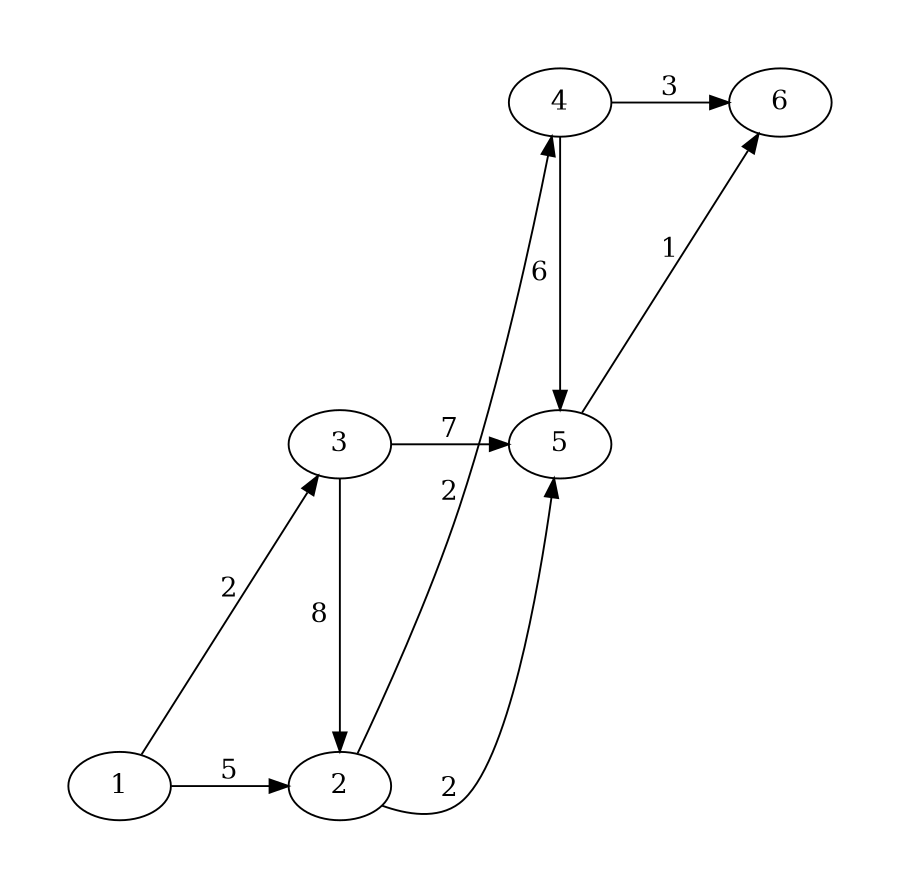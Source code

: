 digraph {
    size="6,6";
    rankdir="LR";
    graph [pad="0.5", ranksep="0.725", nodesep="1"];
    {1 rank=same}
    {2 3 rank=same}
    {4 5 rank=same}
    {6 rank=same}
    1 -> 2[label="5",weight="5"];
    1 -> 3[label="2",weight="2"];
    2 -> 4[label="2",weight="2"];
    2 -> 5[label="2",weight="2"];
    3 -> 2[label="8",weight="8"];
    3 -> 5[label="7",weight="7"];
    4 -> 6[label="3",weight="3"];
    4 -> 5[label="6",weight="6"];
    5 -> 6[label="1",weight="1"];
}